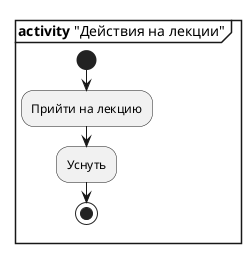 @startuml "Simple Activity"

mainframe <b>activity</b> "Действия на лекции"

start
:Прийти на лекцию;
:Уснуть;
stop
@enduml